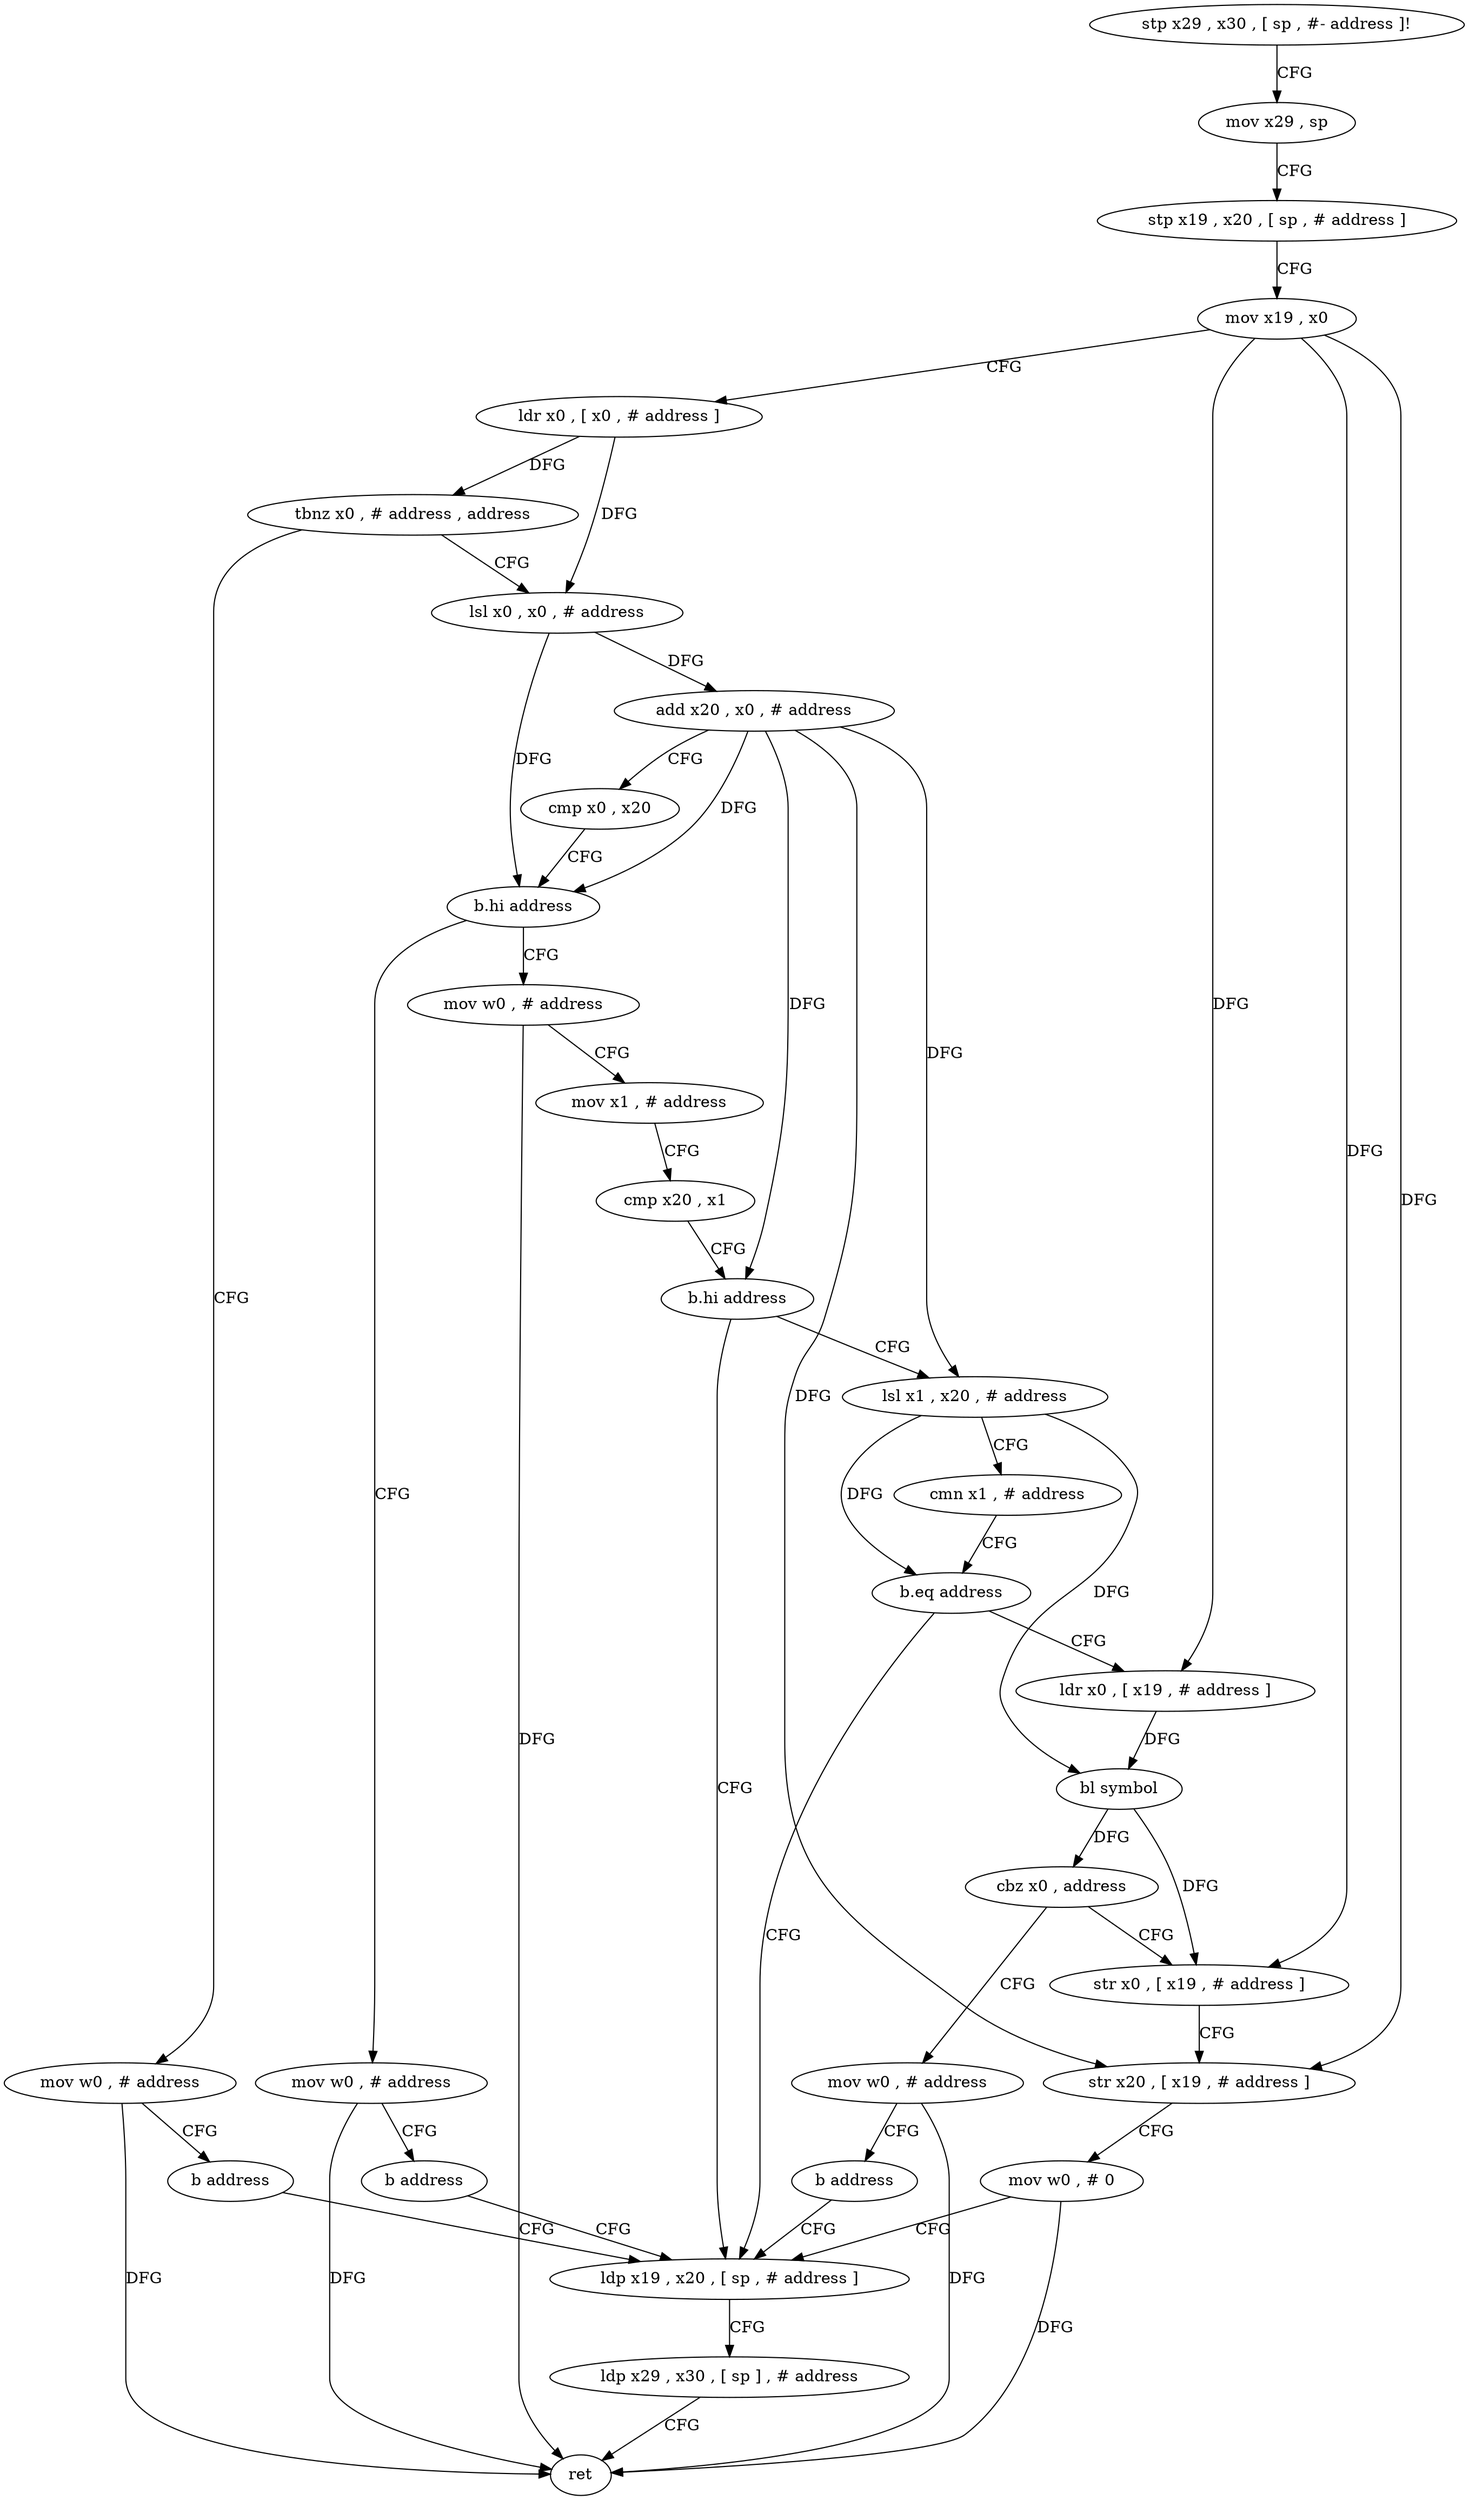 digraph "func" {
"154000" [label = "stp x29 , x30 , [ sp , #- address ]!" ]
"154004" [label = "mov x29 , sp" ]
"154008" [label = "stp x19 , x20 , [ sp , # address ]" ]
"154012" [label = "mov x19 , x0" ]
"154016" [label = "ldr x0 , [ x0 , # address ]" ]
"154020" [label = "tbnz x0 , # address , address" ]
"154104" [label = "mov w0 , # address" ]
"154024" [label = "lsl x0 , x0 , # address" ]
"154108" [label = "b address" ]
"154092" [label = "ldp x19 , x20 , [ sp , # address ]" ]
"154028" [label = "add x20 , x0 , # address" ]
"154032" [label = "cmp x0 , x20" ]
"154036" [label = "b.hi address" ]
"154112" [label = "mov w0 , # address" ]
"154040" [label = "mov w0 , # address" ]
"154096" [label = "ldp x29 , x30 , [ sp ] , # address" ]
"154100" [label = "ret" ]
"154116" [label = "b address" ]
"154044" [label = "mov x1 , # address" ]
"154048" [label = "cmp x20 , x1" ]
"154052" [label = "b.hi address" ]
"154056" [label = "lsl x1 , x20 , # address" ]
"154060" [label = "cmn x1 , # address" ]
"154064" [label = "b.eq address" ]
"154068" [label = "ldr x0 , [ x19 , # address ]" ]
"154072" [label = "bl symbol" ]
"154076" [label = "cbz x0 , address" ]
"154120" [label = "mov w0 , # address" ]
"154080" [label = "str x0 , [ x19 , # address ]" ]
"154124" [label = "b address" ]
"154084" [label = "str x20 , [ x19 , # address ]" ]
"154088" [label = "mov w0 , # 0" ]
"154000" -> "154004" [ label = "CFG" ]
"154004" -> "154008" [ label = "CFG" ]
"154008" -> "154012" [ label = "CFG" ]
"154012" -> "154016" [ label = "CFG" ]
"154012" -> "154068" [ label = "DFG" ]
"154012" -> "154080" [ label = "DFG" ]
"154012" -> "154084" [ label = "DFG" ]
"154016" -> "154020" [ label = "DFG" ]
"154016" -> "154024" [ label = "DFG" ]
"154020" -> "154104" [ label = "CFG" ]
"154020" -> "154024" [ label = "CFG" ]
"154104" -> "154108" [ label = "CFG" ]
"154104" -> "154100" [ label = "DFG" ]
"154024" -> "154028" [ label = "DFG" ]
"154024" -> "154036" [ label = "DFG" ]
"154108" -> "154092" [ label = "CFG" ]
"154092" -> "154096" [ label = "CFG" ]
"154028" -> "154032" [ label = "CFG" ]
"154028" -> "154036" [ label = "DFG" ]
"154028" -> "154052" [ label = "DFG" ]
"154028" -> "154056" [ label = "DFG" ]
"154028" -> "154084" [ label = "DFG" ]
"154032" -> "154036" [ label = "CFG" ]
"154036" -> "154112" [ label = "CFG" ]
"154036" -> "154040" [ label = "CFG" ]
"154112" -> "154116" [ label = "CFG" ]
"154112" -> "154100" [ label = "DFG" ]
"154040" -> "154044" [ label = "CFG" ]
"154040" -> "154100" [ label = "DFG" ]
"154096" -> "154100" [ label = "CFG" ]
"154116" -> "154092" [ label = "CFG" ]
"154044" -> "154048" [ label = "CFG" ]
"154048" -> "154052" [ label = "CFG" ]
"154052" -> "154092" [ label = "CFG" ]
"154052" -> "154056" [ label = "CFG" ]
"154056" -> "154060" [ label = "CFG" ]
"154056" -> "154064" [ label = "DFG" ]
"154056" -> "154072" [ label = "DFG" ]
"154060" -> "154064" [ label = "CFG" ]
"154064" -> "154092" [ label = "CFG" ]
"154064" -> "154068" [ label = "CFG" ]
"154068" -> "154072" [ label = "DFG" ]
"154072" -> "154076" [ label = "DFG" ]
"154072" -> "154080" [ label = "DFG" ]
"154076" -> "154120" [ label = "CFG" ]
"154076" -> "154080" [ label = "CFG" ]
"154120" -> "154124" [ label = "CFG" ]
"154120" -> "154100" [ label = "DFG" ]
"154080" -> "154084" [ label = "CFG" ]
"154124" -> "154092" [ label = "CFG" ]
"154084" -> "154088" [ label = "CFG" ]
"154088" -> "154092" [ label = "CFG" ]
"154088" -> "154100" [ label = "DFG" ]
}
